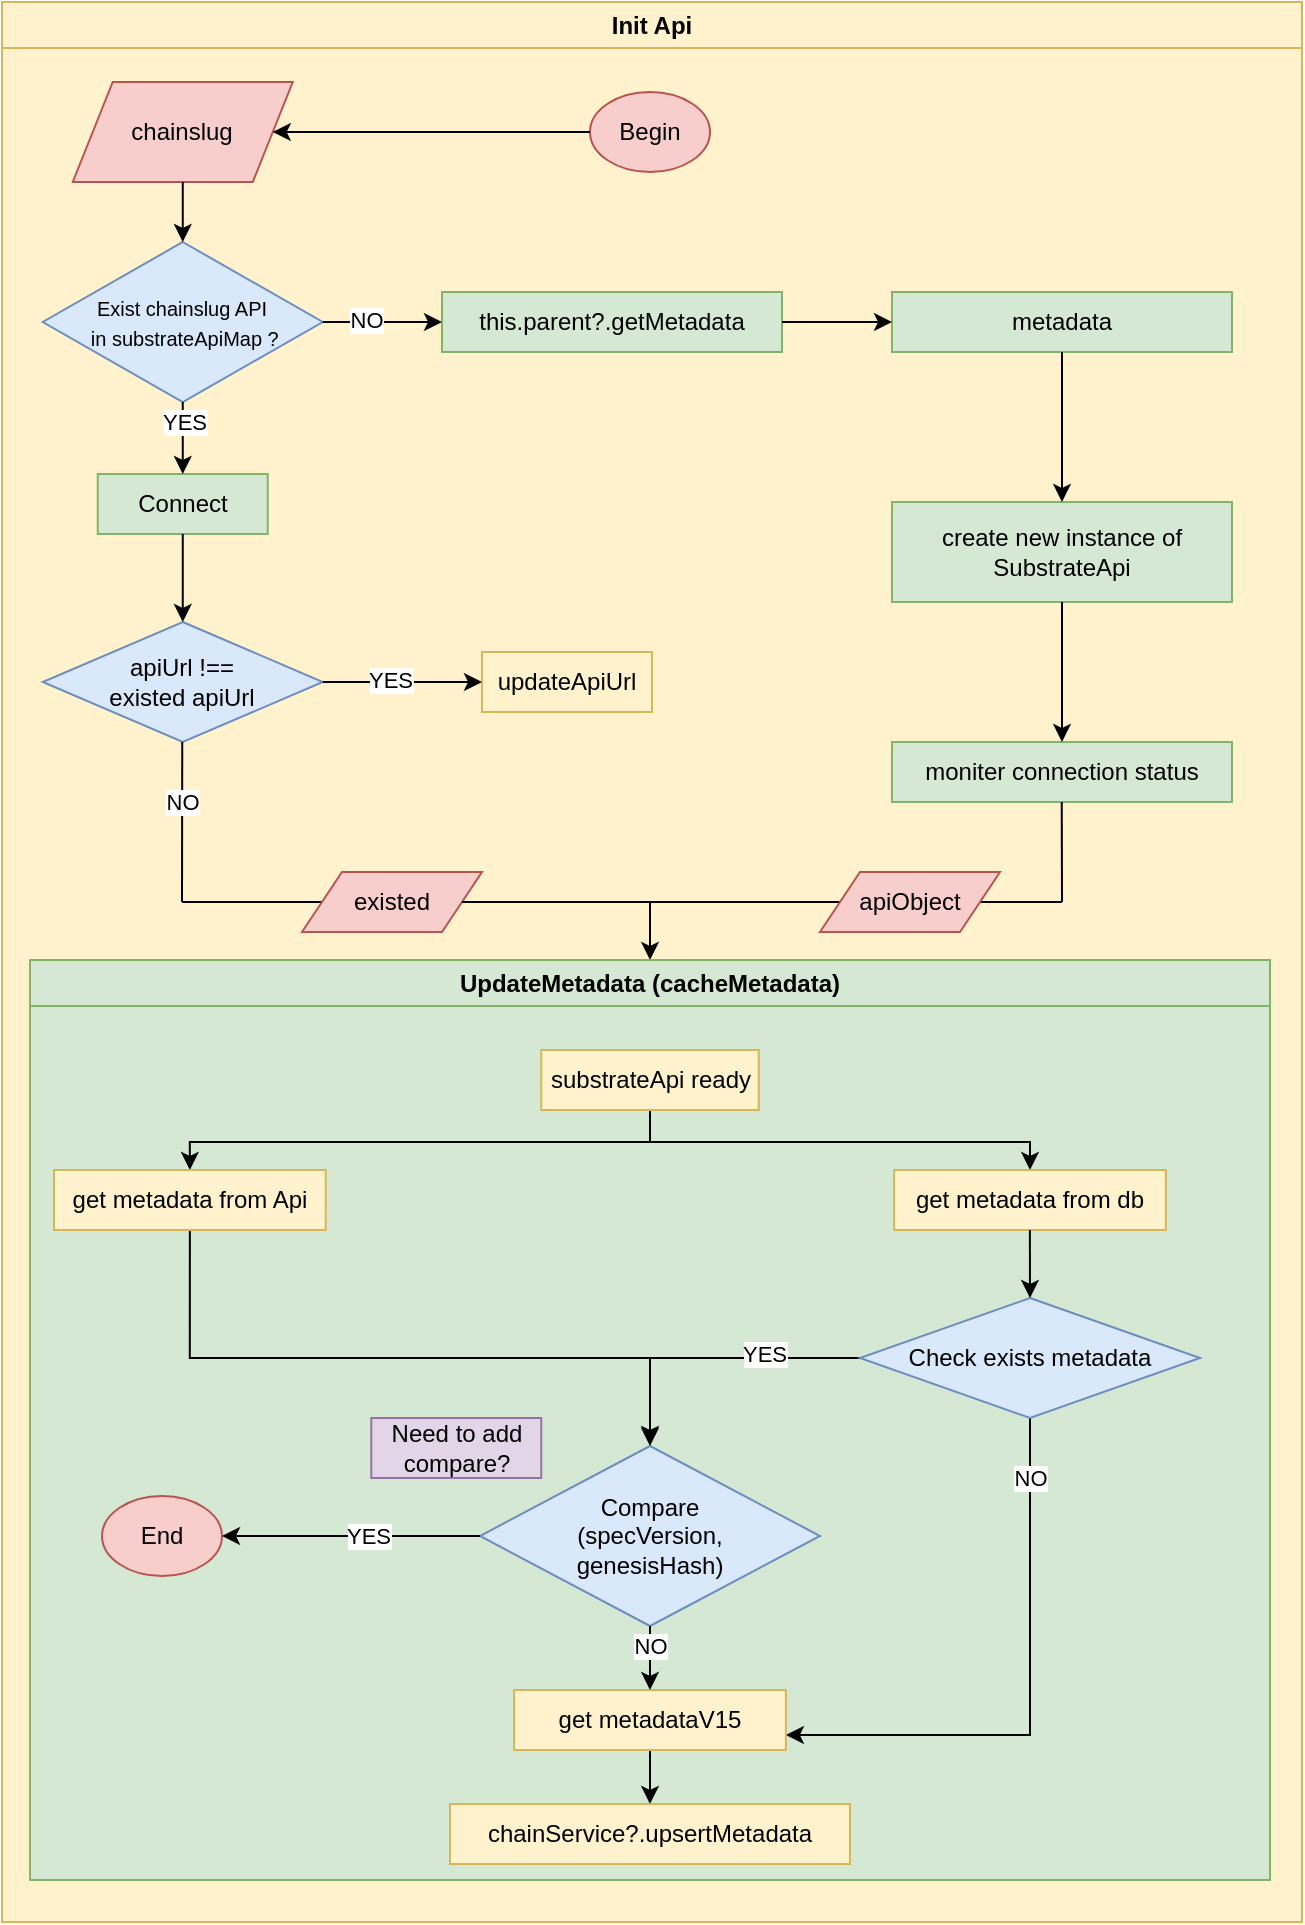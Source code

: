 <mxfile version="25.0.3" pages="2">
  <diagram name="Page-1" id="c_E9XjXI0APuOMZH2Bya">
    <mxGraphModel dx="2924" dy="2206" grid="1" gridSize="10" guides="1" tooltips="1" connect="1" arrows="1" fold="1" page="1" pageScale="1" pageWidth="850" pageHeight="1100" math="0" shadow="0">
      <root>
        <mxCell id="0" />
        <mxCell id="1" parent="0" />
        <mxCell id="Ape72RLgG0tCSwMCIwrx-3" value="Init Api" style="swimlane;whiteSpace=wrap;html=1;fillColor=#fff2cc;strokeColor=#d6b656;swimlaneFillColor=#FFF2CC;" vertex="1" parent="1">
          <mxGeometry x="-750" y="-1050" width="650" height="960" as="geometry" />
        </mxCell>
        <mxCell id="Ape72RLgG0tCSwMCIwrx-5" value="chainslug" style="shape=parallelogram;perimeter=parallelogramPerimeter;whiteSpace=wrap;html=1;fixedSize=1;fillColor=#f8cecc;strokeColor=#b85450;" vertex="1" parent="Ape72RLgG0tCSwMCIwrx-3">
          <mxGeometry x="35.38" y="40" width="110" height="50" as="geometry" />
        </mxCell>
        <mxCell id="Ape72RLgG0tCSwMCIwrx-7" value="&lt;font style=&quot;font-size: 10px;&quot;&gt;Exist chainslug API&lt;br&gt;&amp;nbsp;in substrateApiMap ?&lt;/font&gt;" style="rhombus;whiteSpace=wrap;html=1;fillColor=#dae8fc;strokeColor=#6c8ebf;" vertex="1" parent="Ape72RLgG0tCSwMCIwrx-3">
          <mxGeometry x="20.38" y="120" width="140" height="80" as="geometry" />
        </mxCell>
        <mxCell id="Ape72RLgG0tCSwMCIwrx-9" value="" style="endArrow=classic;html=1;rounded=0;exitX=0.5;exitY=1;exitDx=0;exitDy=0;entryX=0.5;entryY=0;entryDx=0;entryDy=0;" edge="1" parent="Ape72RLgG0tCSwMCIwrx-3" source="Ape72RLgG0tCSwMCIwrx-5" target="Ape72RLgG0tCSwMCIwrx-7">
          <mxGeometry width="50" height="50" relative="1" as="geometry">
            <mxPoint x="97.5" y="90" as="sourcePoint" />
            <mxPoint x="95" y="120" as="targetPoint" />
          </mxGeometry>
        </mxCell>
        <mxCell id="Ape72RLgG0tCSwMCIwrx-11" value="Connect" style="rounded=0;whiteSpace=wrap;html=1;fillColor=#d5e8d4;strokeColor=#82b366;" vertex="1" parent="Ape72RLgG0tCSwMCIwrx-3">
          <mxGeometry x="47.88" y="236" width="85" height="30" as="geometry" />
        </mxCell>
        <mxCell id="Ape72RLgG0tCSwMCIwrx-8" value="" style="endArrow=classic;html=1;rounded=0;exitX=0.5;exitY=1;exitDx=0;exitDy=0;" edge="1" parent="Ape72RLgG0tCSwMCIwrx-3" source="Ape72RLgG0tCSwMCIwrx-7" target="Ape72RLgG0tCSwMCIwrx-11">
          <mxGeometry width="50" height="50" relative="1" as="geometry">
            <mxPoint x="530" y="270" as="sourcePoint" />
            <mxPoint x="95" y="300" as="targetPoint" />
          </mxGeometry>
        </mxCell>
        <mxCell id="Ape72RLgG0tCSwMCIwrx-103" value="YES" style="edgeLabel;html=1;align=center;verticalAlign=middle;resizable=0;points=[];" vertex="1" connectable="0" parent="Ape72RLgG0tCSwMCIwrx-8">
          <mxGeometry x="-0.461" relative="1" as="geometry">
            <mxPoint as="offset" />
          </mxGeometry>
        </mxCell>
        <mxCell id="Ape72RLgG0tCSwMCIwrx-12" value="apiUrl !== &lt;br&gt;existed apiUrl" style="rhombus;whiteSpace=wrap;html=1;fillColor=#dae8fc;strokeColor=#6c8ebf;" vertex="1" parent="Ape72RLgG0tCSwMCIwrx-3">
          <mxGeometry x="20.38" y="310" width="140" height="60" as="geometry" />
        </mxCell>
        <mxCell id="Ape72RLgG0tCSwMCIwrx-13" value="updateApiUrl" style="rounded=0;whiteSpace=wrap;html=1;fillColor=#fff2cc;strokeColor=#d6b656;" vertex="1" parent="Ape72RLgG0tCSwMCIwrx-3">
          <mxGeometry x="240" y="325" width="85" height="30" as="geometry" />
        </mxCell>
        <mxCell id="Ape72RLgG0tCSwMCIwrx-15" value="this.parent?.getMetadata" style="rounded=0;whiteSpace=wrap;html=1;fillColor=#d5e8d4;strokeColor=#82b366;" vertex="1" parent="Ape72RLgG0tCSwMCIwrx-3">
          <mxGeometry x="220" y="145" width="170" height="30" as="geometry" />
        </mxCell>
        <mxCell id="Ape72RLgG0tCSwMCIwrx-26" value="metadata" style="rounded=0;whiteSpace=wrap;html=1;fillColor=#d5e8d4;strokeColor=#82b366;" vertex="1" parent="Ape72RLgG0tCSwMCIwrx-3">
          <mxGeometry x="445" y="145" width="170" height="30" as="geometry" />
        </mxCell>
        <mxCell id="Ape72RLgG0tCSwMCIwrx-38" value="create new instance of SubstrateApi" style="rounded=0;whiteSpace=wrap;html=1;fillColor=#d5e8d4;strokeColor=#82b366;" vertex="1" parent="Ape72RLgG0tCSwMCIwrx-3">
          <mxGeometry x="445" y="250" width="170" height="50" as="geometry" />
        </mxCell>
        <mxCell id="Ape72RLgG0tCSwMCIwrx-39" value="moniter connection status" style="rounded=0;whiteSpace=wrap;html=1;fillColor=#d5e8d4;strokeColor=#82b366;" vertex="1" parent="Ape72RLgG0tCSwMCIwrx-3">
          <mxGeometry x="445" y="370" width="170" height="30" as="geometry" />
        </mxCell>
        <mxCell id="Ape72RLgG0tCSwMCIwrx-41" value="" style="endArrow=classic;html=1;rounded=0;exitX=0.5;exitY=1;exitDx=0;exitDy=0;entryX=0.5;entryY=0;entryDx=0;entryDy=0;" edge="1" parent="Ape72RLgG0tCSwMCIwrx-3" source="Ape72RLgG0tCSwMCIwrx-11" target="Ape72RLgG0tCSwMCIwrx-12">
          <mxGeometry width="50" height="50" relative="1" as="geometry">
            <mxPoint x="105" y="210" as="sourcePoint" />
            <mxPoint x="105" y="240" as="targetPoint" />
          </mxGeometry>
        </mxCell>
        <mxCell id="Ape72RLgG0tCSwMCIwrx-43" value="" style="endArrow=classic;html=1;rounded=0;exitX=1;exitY=0.5;exitDx=0;exitDy=0;entryX=0;entryY=0.5;entryDx=0;entryDy=0;" edge="1" parent="Ape72RLgG0tCSwMCIwrx-3" source="Ape72RLgG0tCSwMCIwrx-7" target="Ape72RLgG0tCSwMCIwrx-15">
          <mxGeometry width="50" height="50" relative="1" as="geometry">
            <mxPoint x="180" y="250" as="sourcePoint" />
            <mxPoint x="230" y="200" as="targetPoint" />
          </mxGeometry>
        </mxCell>
        <mxCell id="Ape72RLgG0tCSwMCIwrx-104" value="NO" style="edgeLabel;html=1;align=center;verticalAlign=middle;resizable=0;points=[];" vertex="1" connectable="0" parent="Ape72RLgG0tCSwMCIwrx-43">
          <mxGeometry x="-0.292" y="1" relative="1" as="geometry">
            <mxPoint as="offset" />
          </mxGeometry>
        </mxCell>
        <mxCell id="Ape72RLgG0tCSwMCIwrx-45" value="" style="endArrow=classic;html=1;rounded=0;exitX=1;exitY=0.5;exitDx=0;exitDy=0;entryX=0;entryY=0.5;entryDx=0;entryDy=0;" edge="1" parent="Ape72RLgG0tCSwMCIwrx-3" source="Ape72RLgG0tCSwMCIwrx-15" target="Ape72RLgG0tCSwMCIwrx-26">
          <mxGeometry width="50" height="50" relative="1" as="geometry">
            <mxPoint x="170" y="170" as="sourcePoint" />
            <mxPoint x="230" y="170" as="targetPoint" />
          </mxGeometry>
        </mxCell>
        <mxCell id="Ape72RLgG0tCSwMCIwrx-46" value="" style="endArrow=classic;html=1;rounded=0;exitX=0.5;exitY=1;exitDx=0;exitDy=0;entryX=0.5;entryY=0;entryDx=0;entryDy=0;" edge="1" parent="Ape72RLgG0tCSwMCIwrx-3" source="Ape72RLgG0tCSwMCIwrx-26" target="Ape72RLgG0tCSwMCIwrx-38">
          <mxGeometry width="50" height="50" relative="1" as="geometry">
            <mxPoint x="180" y="250" as="sourcePoint" />
            <mxPoint x="230" y="200" as="targetPoint" />
          </mxGeometry>
        </mxCell>
        <mxCell id="Ape72RLgG0tCSwMCIwrx-47" value="" style="endArrow=classic;html=1;rounded=0;exitX=0.5;exitY=1;exitDx=0;exitDy=0;entryX=0.5;entryY=0;entryDx=0;entryDy=0;" edge="1" parent="Ape72RLgG0tCSwMCIwrx-3" source="Ape72RLgG0tCSwMCIwrx-38" target="Ape72RLgG0tCSwMCIwrx-39">
          <mxGeometry width="50" height="50" relative="1" as="geometry">
            <mxPoint x="180" y="250" as="sourcePoint" />
            <mxPoint x="230" y="200" as="targetPoint" />
          </mxGeometry>
        </mxCell>
        <mxCell id="Ape72RLgG0tCSwMCIwrx-58" value="" style="endArrow=none;html=1;rounded=0;entryX=0.5;entryY=1;entryDx=0;entryDy=0;" edge="1" parent="Ape72RLgG0tCSwMCIwrx-3">
          <mxGeometry width="50" height="50" relative="1" as="geometry">
            <mxPoint x="530" y="450" as="sourcePoint" />
            <mxPoint x="529.86" y="400" as="targetPoint" />
          </mxGeometry>
        </mxCell>
        <mxCell id="Ape72RLgG0tCSwMCIwrx-61" value="" style="endArrow=classic;html=1;rounded=0;entryX=0.5;entryY=0;entryDx=0;entryDy=0;" edge="1" parent="Ape72RLgG0tCSwMCIwrx-3" target="Ape72RLgG0tCSwMCIwrx-64">
          <mxGeometry width="50" height="50" relative="1" as="geometry">
            <mxPoint x="324" y="450" as="sourcePoint" />
            <mxPoint x="144.75" y="460" as="targetPoint" />
          </mxGeometry>
        </mxCell>
        <mxCell id="Ape72RLgG0tCSwMCIwrx-63" value="" style="endArrow=classic;html=1;rounded=0;entryX=0;entryY=0.5;entryDx=0;entryDy=0;exitX=1;exitY=0.5;exitDx=0;exitDy=0;" edge="1" parent="Ape72RLgG0tCSwMCIwrx-3" source="Ape72RLgG0tCSwMCIwrx-12" target="Ape72RLgG0tCSwMCIwrx-13">
          <mxGeometry width="50" height="50" relative="1" as="geometry">
            <mxPoint x="140" y="310" as="sourcePoint" />
            <mxPoint x="190" y="260" as="targetPoint" />
          </mxGeometry>
        </mxCell>
        <mxCell id="Ape72RLgG0tCSwMCIwrx-105" value="YES" style="edgeLabel;html=1;align=center;verticalAlign=middle;resizable=0;points=[];" vertex="1" connectable="0" parent="Ape72RLgG0tCSwMCIwrx-63">
          <mxGeometry x="-0.485" y="1" relative="1" as="geometry">
            <mxPoint x="13" as="offset" />
          </mxGeometry>
        </mxCell>
        <mxCell id="Ape72RLgG0tCSwMCIwrx-64" value="UpdateMetadata (cacheMetadata)" style="swimlane;whiteSpace=wrap;html=1;fillColor=#d5e8d4;strokeColor=#82b366;swimlaneFillColor=#D5E8D4;" vertex="1" parent="Ape72RLgG0tCSwMCIwrx-3">
          <mxGeometry x="14" y="479" width="620" height="460" as="geometry" />
        </mxCell>
        <mxCell id="Ape72RLgG0tCSwMCIwrx-96" style="edgeStyle=orthogonalEdgeStyle;rounded=0;orthogonalLoop=1;jettySize=auto;html=1;entryX=0.5;entryY=0;entryDx=0;entryDy=0;" edge="1" parent="Ape72RLgG0tCSwMCIwrx-64" source="Ape72RLgG0tCSwMCIwrx-65" target="Ape72RLgG0tCSwMCIwrx-66">
          <mxGeometry relative="1" as="geometry">
            <Array as="points">
              <mxPoint x="310" y="91" />
              <mxPoint x="80" y="91" />
            </Array>
          </mxGeometry>
        </mxCell>
        <mxCell id="Ape72RLgG0tCSwMCIwrx-97" style="edgeStyle=orthogonalEdgeStyle;rounded=0;orthogonalLoop=1;jettySize=auto;html=1;" edge="1" parent="Ape72RLgG0tCSwMCIwrx-64" source="Ape72RLgG0tCSwMCIwrx-65" target="Ape72RLgG0tCSwMCIwrx-67">
          <mxGeometry relative="1" as="geometry">
            <Array as="points">
              <mxPoint x="310" y="91" />
              <mxPoint x="500" y="91" />
            </Array>
          </mxGeometry>
        </mxCell>
        <mxCell id="Ape72RLgG0tCSwMCIwrx-65" value="substrateApi ready" style="rounded=0;whiteSpace=wrap;html=1;fillColor=#fff2cc;strokeColor=#d6b656;" vertex="1" parent="Ape72RLgG0tCSwMCIwrx-64">
          <mxGeometry x="255.63" y="45" width="108.75" height="30" as="geometry" />
        </mxCell>
        <mxCell id="Ape72RLgG0tCSwMCIwrx-94" style="edgeStyle=orthogonalEdgeStyle;rounded=0;orthogonalLoop=1;jettySize=auto;html=1;exitX=0.5;exitY=1;exitDx=0;exitDy=0;entryX=0.5;entryY=0;entryDx=0;entryDy=0;" edge="1" parent="Ape72RLgG0tCSwMCIwrx-64">
          <mxGeometry relative="1" as="geometry">
            <mxPoint x="79.935" y="134" as="sourcePoint" />
            <mxPoint x="310" y="242" as="targetPoint" />
            <Array as="points">
              <mxPoint x="80" y="199" />
              <mxPoint x="310" y="199" />
            </Array>
          </mxGeometry>
        </mxCell>
        <mxCell id="Ape72RLgG0tCSwMCIwrx-66" value="get metadata from Api" style="rounded=0;whiteSpace=wrap;html=1;fillColor=#fff2cc;strokeColor=#d6b656;" vertex="1" parent="Ape72RLgG0tCSwMCIwrx-64">
          <mxGeometry x="12" y="105" width="135.87" height="30" as="geometry" />
        </mxCell>
        <mxCell id="Ape72RLgG0tCSwMCIwrx-67" value="get metadata from db" style="rounded=0;whiteSpace=wrap;html=1;fillColor=#fff2cc;strokeColor=#d6b656;" vertex="1" parent="Ape72RLgG0tCSwMCIwrx-64">
          <mxGeometry x="432.07" y="105" width="135.87" height="30" as="geometry" />
        </mxCell>
        <mxCell id="Ape72RLgG0tCSwMCIwrx-69" value="Compare&lt;br&gt;(specVersion, &lt;br&gt;genesisHash)" style="rhombus;whiteSpace=wrap;html=1;fillColor=#dae8fc;strokeColor=#6c8ebf;" vertex="1" parent="Ape72RLgG0tCSwMCIwrx-64">
          <mxGeometry x="225" y="243" width="170" height="90" as="geometry" />
        </mxCell>
        <mxCell id="Ape72RLgG0tCSwMCIwrx-93" style="edgeStyle=orthogonalEdgeStyle;rounded=0;orthogonalLoop=1;jettySize=auto;html=1;exitX=0;exitY=0.5;exitDx=0;exitDy=0;entryX=0.5;entryY=0;entryDx=0;entryDy=0;" edge="1" parent="Ape72RLgG0tCSwMCIwrx-64" source="Ape72RLgG0tCSwMCIwrx-70" target="Ape72RLgG0tCSwMCIwrx-69">
          <mxGeometry relative="1" as="geometry" />
        </mxCell>
        <mxCell id="Ape72RLgG0tCSwMCIwrx-101" value="YES" style="edgeLabel;html=1;align=center;verticalAlign=middle;resizable=0;points=[];" vertex="1" connectable="0" parent="Ape72RLgG0tCSwMCIwrx-93">
          <mxGeometry x="-0.346" y="-2" relative="1" as="geometry">
            <mxPoint as="offset" />
          </mxGeometry>
        </mxCell>
        <mxCell id="Ape72RLgG0tCSwMCIwrx-107" style="edgeStyle=orthogonalEdgeStyle;rounded=0;orthogonalLoop=1;jettySize=auto;html=1;entryX=1;entryY=0.75;entryDx=0;entryDy=0;" edge="1" parent="Ape72RLgG0tCSwMCIwrx-64" source="Ape72RLgG0tCSwMCIwrx-70" target="Ape72RLgG0tCSwMCIwrx-81">
          <mxGeometry relative="1" as="geometry">
            <Array as="points">
              <mxPoint x="500" y="387" />
            </Array>
          </mxGeometry>
        </mxCell>
        <mxCell id="Ape72RLgG0tCSwMCIwrx-108" value="NO" style="edgeLabel;html=1;align=center;verticalAlign=middle;resizable=0;points=[];" vertex="1" connectable="0" parent="Ape72RLgG0tCSwMCIwrx-107">
          <mxGeometry x="-0.787" relative="1" as="geometry">
            <mxPoint as="offset" />
          </mxGeometry>
        </mxCell>
        <mxCell id="Ape72RLgG0tCSwMCIwrx-70" value="Check exists metadata" style="rhombus;whiteSpace=wrap;html=1;fillColor=#dae8fc;strokeColor=#6c8ebf;" vertex="1" parent="Ape72RLgG0tCSwMCIwrx-64">
          <mxGeometry x="415" y="169" width="170" height="60" as="geometry" />
        </mxCell>
        <mxCell id="Ape72RLgG0tCSwMCIwrx-75" value="" style="endArrow=classic;html=1;rounded=0;exitX=0.5;exitY=1;exitDx=0;exitDy=0;entryX=0.5;entryY=0;entryDx=0;entryDy=0;" edge="1" parent="Ape72RLgG0tCSwMCIwrx-64" target="Ape72RLgG0tCSwMCIwrx-70">
          <mxGeometry width="50" height="50" relative="1" as="geometry">
            <mxPoint x="499.935" y="135" as="sourcePoint" />
            <mxPoint x="500" y="163" as="targetPoint" />
          </mxGeometry>
        </mxCell>
        <mxCell id="Ape72RLgG0tCSwMCIwrx-77" value="End" style="ellipse;whiteSpace=wrap;html=1;fillColor=#f8cecc;strokeColor=#b85450;" vertex="1" parent="Ape72RLgG0tCSwMCIwrx-64">
          <mxGeometry x="36" y="268" width="60" height="40" as="geometry" />
        </mxCell>
        <mxCell id="Ape72RLgG0tCSwMCIwrx-79" value="" style="endArrow=classic;html=1;rounded=0;entryX=1;entryY=0.5;entryDx=0;entryDy=0;exitX=0;exitY=0.5;exitDx=0;exitDy=0;" edge="1" parent="Ape72RLgG0tCSwMCIwrx-64">
          <mxGeometry width="50" height="50" relative="1" as="geometry">
            <mxPoint x="225.0" y="288" as="sourcePoint" />
            <mxPoint x="96.0" y="288" as="targetPoint" />
          </mxGeometry>
        </mxCell>
        <mxCell id="Ape72RLgG0tCSwMCIwrx-99" value="YES" style="edgeLabel;html=1;align=center;verticalAlign=middle;resizable=0;points=[];" vertex="1" connectable="0" parent="Ape72RLgG0tCSwMCIwrx-79">
          <mxGeometry x="-0.135" relative="1" as="geometry">
            <mxPoint as="offset" />
          </mxGeometry>
        </mxCell>
        <mxCell id="Ape72RLgG0tCSwMCIwrx-92" style="edgeStyle=orthogonalEdgeStyle;rounded=0;orthogonalLoop=1;jettySize=auto;html=1;exitX=0.5;exitY=1;exitDx=0;exitDy=0;entryX=0.5;entryY=0;entryDx=0;entryDy=0;" edge="1" parent="Ape72RLgG0tCSwMCIwrx-64" source="Ape72RLgG0tCSwMCIwrx-81" target="Ape72RLgG0tCSwMCIwrx-82">
          <mxGeometry relative="1" as="geometry" />
        </mxCell>
        <mxCell id="Ape72RLgG0tCSwMCIwrx-81" value="get metadataV15" style="rounded=0;whiteSpace=wrap;html=1;fillColor=#fff2cc;strokeColor=#d6b656;" vertex="1" parent="Ape72RLgG0tCSwMCIwrx-64">
          <mxGeometry x="242.07" y="365" width="135.87" height="30" as="geometry" />
        </mxCell>
        <mxCell id="Ape72RLgG0tCSwMCIwrx-82" value="chainService?.upsertMetadata" style="rounded=0;whiteSpace=wrap;html=1;fillColor=#fff2cc;strokeColor=#d6b656;" vertex="1" parent="Ape72RLgG0tCSwMCIwrx-64">
          <mxGeometry x="210" y="422" width="200" height="30" as="geometry" />
        </mxCell>
        <mxCell id="Ape72RLgG0tCSwMCIwrx-88" value="" style="endArrow=classic;html=1;rounded=0;exitX=0.5;exitY=1;exitDx=0;exitDy=0;entryX=0.5;entryY=0;entryDx=0;entryDy=0;" edge="1" parent="Ape72RLgG0tCSwMCIwrx-64" source="Ape72RLgG0tCSwMCIwrx-69" target="Ape72RLgG0tCSwMCIwrx-81">
          <mxGeometry width="50" height="50" relative="1" as="geometry">
            <mxPoint x="175" y="410" as="sourcePoint" />
            <mxPoint x="225" y="360" as="targetPoint" />
          </mxGeometry>
        </mxCell>
        <mxCell id="Ape72RLgG0tCSwMCIwrx-100" value="NO" style="edgeLabel;html=1;align=center;verticalAlign=middle;resizable=0;points=[];" vertex="1" connectable="0" parent="Ape72RLgG0tCSwMCIwrx-88">
          <mxGeometry x="-0.406" relative="1" as="geometry">
            <mxPoint as="offset" />
          </mxGeometry>
        </mxCell>
        <mxCell id="WfOUrRf2KnYL8SBxbBoc-1" value="Need to add compare?" style="text;html=1;align=center;verticalAlign=middle;whiteSpace=wrap;rounded=0;fillColor=#e1d5e7;strokeColor=#9673a6;" vertex="1" parent="Ape72RLgG0tCSwMCIwrx-64">
          <mxGeometry x="170.63" y="229" width="85" height="30" as="geometry" />
        </mxCell>
        <mxCell id="Ape72RLgG0tCSwMCIwrx-83" value="" style="endArrow=none;html=1;rounded=0;entryX=0.5;entryY=1;entryDx=0;entryDy=0;" edge="1" parent="Ape72RLgG0tCSwMCIwrx-3">
          <mxGeometry width="50" height="50" relative="1" as="geometry">
            <mxPoint x="90" y="450" as="sourcePoint" />
            <mxPoint x="90.13" y="370" as="targetPoint" />
          </mxGeometry>
        </mxCell>
        <mxCell id="Ape72RLgG0tCSwMCIwrx-106" value="NO" style="edgeLabel;html=1;align=center;verticalAlign=middle;resizable=0;points=[];" vertex="1" connectable="0" parent="Ape72RLgG0tCSwMCIwrx-83">
          <mxGeometry x="0.265" relative="1" as="geometry">
            <mxPoint as="offset" />
          </mxGeometry>
        </mxCell>
        <mxCell id="Ape72RLgG0tCSwMCIwrx-84" value="" style="endArrow=none;html=1;rounded=0;" edge="1" parent="Ape72RLgG0tCSwMCIwrx-3" source="Ape72RLgG0tCSwMCIwrx-111">
          <mxGeometry width="50" height="50" relative="1" as="geometry">
            <mxPoint x="90" y="450" as="sourcePoint" />
            <mxPoint x="530" y="450" as="targetPoint" />
          </mxGeometry>
        </mxCell>
        <mxCell id="Ape72RLgG0tCSwMCIwrx-110" value="" style="endArrow=none;html=1;rounded=0;" edge="1" parent="Ape72RLgG0tCSwMCIwrx-3" target="Ape72RLgG0tCSwMCIwrx-109">
          <mxGeometry width="50" height="50" relative="1" as="geometry">
            <mxPoint x="90" y="450" as="sourcePoint" />
            <mxPoint x="-310" y="-640" as="targetPoint" />
          </mxGeometry>
        </mxCell>
        <mxCell id="Ape72RLgG0tCSwMCIwrx-109" value="existed" style="shape=parallelogram;perimeter=parallelogramPerimeter;whiteSpace=wrap;html=1;fixedSize=1;fillColor=#f8cecc;strokeColor=#b85450;" vertex="1" parent="Ape72RLgG0tCSwMCIwrx-3">
          <mxGeometry x="150" y="435" width="90" height="30" as="geometry" />
        </mxCell>
        <mxCell id="Ape72RLgG0tCSwMCIwrx-112" value="" style="endArrow=none;html=1;rounded=0;" edge="1" parent="Ape72RLgG0tCSwMCIwrx-3" source="Ape72RLgG0tCSwMCIwrx-109" target="Ape72RLgG0tCSwMCIwrx-111">
          <mxGeometry width="50" height="50" relative="1" as="geometry">
            <mxPoint x="-610" y="-640" as="sourcePoint" />
            <mxPoint x="-310" y="-640" as="targetPoint" />
          </mxGeometry>
        </mxCell>
        <mxCell id="Ape72RLgG0tCSwMCIwrx-111" value="apiObject" style="shape=parallelogram;perimeter=parallelogramPerimeter;whiteSpace=wrap;html=1;fixedSize=1;fillColor=#f8cecc;strokeColor=#b85450;" vertex="1" parent="Ape72RLgG0tCSwMCIwrx-3">
          <mxGeometry x="409" y="435" width="90" height="30" as="geometry" />
        </mxCell>
        <mxCell id="WfOUrRf2KnYL8SBxbBoc-3" value="Begin" style="ellipse;whiteSpace=wrap;html=1;fillColor=#f8cecc;strokeColor=#b85450;" vertex="1" parent="Ape72RLgG0tCSwMCIwrx-3">
          <mxGeometry x="294" y="45" width="60" height="40" as="geometry" />
        </mxCell>
        <mxCell id="WfOUrRf2KnYL8SBxbBoc-4" value="" style="endArrow=classic;html=1;rounded=0;entryX=1;entryY=0.5;entryDx=0;entryDy=0;exitX=0;exitY=0.5;exitDx=0;exitDy=0;" edge="1" parent="Ape72RLgG0tCSwMCIwrx-3" source="WfOUrRf2KnYL8SBxbBoc-3" target="Ape72RLgG0tCSwMCIwrx-5">
          <mxGeometry width="50" height="50" relative="1" as="geometry">
            <mxPoint x="250" y="350" as="sourcePoint" />
            <mxPoint x="300" y="300" as="targetPoint" />
          </mxGeometry>
        </mxCell>
      </root>
    </mxGraphModel>
  </diagram>
  <diagram id="KpJIxQdMShsSgxQ7I7D_" name="Page-2">
    <mxGraphModel grid="1" page="1" gridSize="10" guides="1" tooltips="1" connect="1" arrows="1" fold="1" pageScale="1" pageWidth="850" pageHeight="1100" math="0" shadow="0">
      <root>
        <mxCell id="0" />
        <mxCell id="1" parent="0" />
      </root>
    </mxGraphModel>
  </diagram>
</mxfile>
